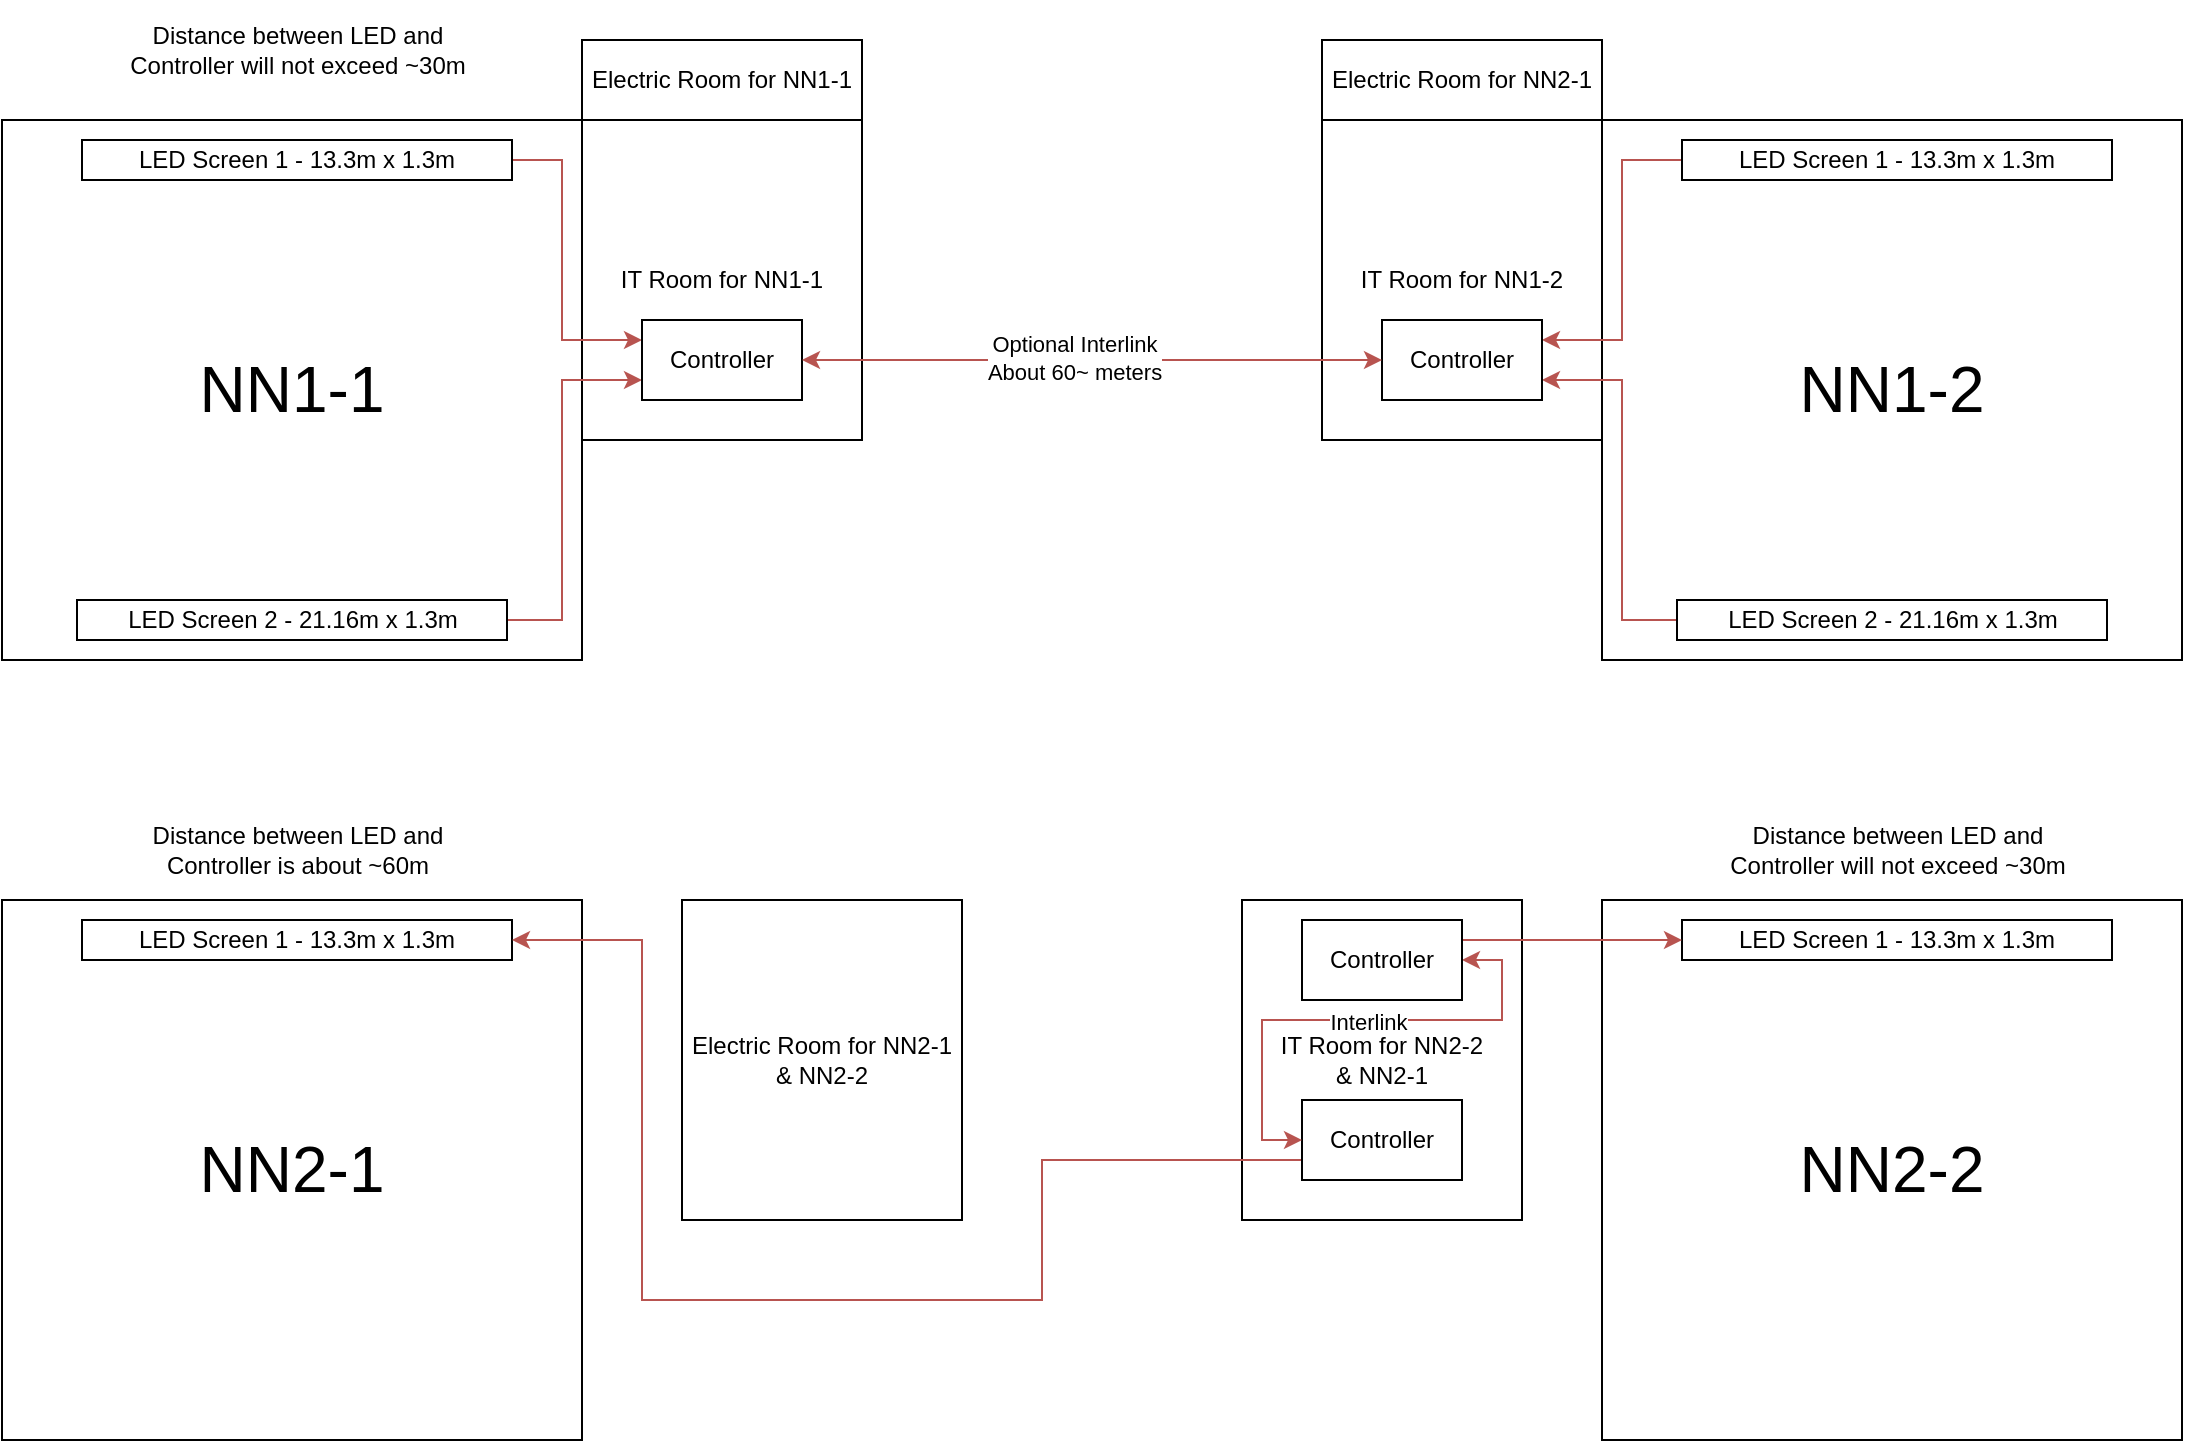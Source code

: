 <mxfile version="13.7.9" type="device"><diagram id="DJdloel8cbQNWxf1Mf86" name="Page-1"><mxGraphModel dx="1531" dy="1164" grid="1" gridSize="10" guides="1" tooltips="1" connect="1" arrows="1" fold="1" page="1" pageScale="1" pageWidth="1654" pageHeight="1169" background="#ffffff" math="0" shadow="0"><root><mxCell id="0"/><mxCell id="1" parent="0"/><mxCell id="PqVftG4Cstbx5mmSxKeG-1" value="&lt;font style=&quot;font-size: 32px&quot;&gt;NN1-1&lt;/font&gt;" style="rounded=0;whiteSpace=wrap;html=1;" vertex="1" parent="1"><mxGeometry x="120" y="230" width="290" height="270" as="geometry"/></mxCell><mxCell id="PqVftG4Cstbx5mmSxKeG-3" value="IT Room for NN1-1" style="rounded=0;whiteSpace=wrap;html=1;" vertex="1" parent="1"><mxGeometry x="410" y="230" width="140" height="160" as="geometry"/></mxCell><mxCell id="PqVftG4Cstbx5mmSxKeG-11" style="edgeStyle=orthogonalEdgeStyle;rounded=0;orthogonalLoop=1;jettySize=auto;html=1;exitX=1;exitY=0.5;exitDx=0;exitDy=0;entryX=0;entryY=0.25;entryDx=0;entryDy=0;fillColor=#f8cecc;strokeColor=#b85450;" edge="1" parent="1" source="PqVftG4Cstbx5mmSxKeG-6" target="PqVftG4Cstbx5mmSxKeG-10"><mxGeometry relative="1" as="geometry"><Array as="points"><mxPoint x="400" y="250"/><mxPoint x="400" y="340"/></Array></mxGeometry></mxCell><mxCell id="PqVftG4Cstbx5mmSxKeG-6" value="LED Screen 1 - 13.3m x 1.3m" style="rounded=0;whiteSpace=wrap;html=1;" vertex="1" parent="1"><mxGeometry x="160" y="240" width="215" height="20" as="geometry"/></mxCell><mxCell id="PqVftG4Cstbx5mmSxKeG-12" style="edgeStyle=orthogonalEdgeStyle;rounded=0;orthogonalLoop=1;jettySize=auto;html=1;entryX=0;entryY=0.75;entryDx=0;entryDy=0;strokeColor=#b85450;fillColor=#f8cecc;" edge="1" parent="1" source="PqVftG4Cstbx5mmSxKeG-7" target="PqVftG4Cstbx5mmSxKeG-10"><mxGeometry relative="1" as="geometry"><Array as="points"><mxPoint x="400" y="480"/><mxPoint x="400" y="360"/></Array></mxGeometry></mxCell><mxCell id="PqVftG4Cstbx5mmSxKeG-7" value="LED Screen 2 - 21.16m x 1.3m" style="rounded=0;whiteSpace=wrap;html=1;" vertex="1" parent="1"><mxGeometry x="157.5" y="470" width="215" height="20" as="geometry"/></mxCell><mxCell id="PqVftG4Cstbx5mmSxKeG-10" value="Controller" style="rounded=0;whiteSpace=wrap;html=1;" vertex="1" parent="1"><mxGeometry x="440" y="330" width="80" height="40" as="geometry"/></mxCell><mxCell id="PqVftG4Cstbx5mmSxKeG-13" value="&lt;font style=&quot;font-size: 32px&quot;&gt;NN1-2&lt;/font&gt;" style="rounded=0;whiteSpace=wrap;html=1;" vertex="1" parent="1"><mxGeometry x="920" y="230" width="290" height="270" as="geometry"/></mxCell><mxCell id="PqVftG4Cstbx5mmSxKeG-14" value="IT Room for NN1-2" style="rounded=0;whiteSpace=wrap;html=1;" vertex="1" parent="1"><mxGeometry x="780" y="230" width="140" height="160" as="geometry"/></mxCell><mxCell id="PqVftG4Cstbx5mmSxKeG-20" style="edgeStyle=orthogonalEdgeStyle;rounded=0;orthogonalLoop=1;jettySize=auto;html=1;exitX=0;exitY=0.5;exitDx=0;exitDy=0;entryX=1;entryY=0.25;entryDx=0;entryDy=0;strokeColor=#b85450;fillColor=#f8cecc;" edge="1" parent="1" source="PqVftG4Cstbx5mmSxKeG-16" target="PqVftG4Cstbx5mmSxKeG-19"><mxGeometry relative="1" as="geometry"><Array as="points"><mxPoint x="930" y="250"/><mxPoint x="930" y="340"/></Array></mxGeometry></mxCell><mxCell id="PqVftG4Cstbx5mmSxKeG-16" value="LED Screen 1 - 13.3m x 1.3m" style="rounded=0;whiteSpace=wrap;html=1;" vertex="1" parent="1"><mxGeometry x="960" y="240" width="215" height="20" as="geometry"/></mxCell><mxCell id="PqVftG4Cstbx5mmSxKeG-21" style="edgeStyle=orthogonalEdgeStyle;rounded=0;orthogonalLoop=1;jettySize=auto;html=1;exitX=0;exitY=0.5;exitDx=0;exitDy=0;entryX=1;entryY=0.75;entryDx=0;entryDy=0;strokeColor=#b85450;fillColor=#f8cecc;" edge="1" parent="1" source="PqVftG4Cstbx5mmSxKeG-18" target="PqVftG4Cstbx5mmSxKeG-19"><mxGeometry relative="1" as="geometry"><Array as="points"><mxPoint x="930" y="480"/><mxPoint x="930" y="360"/></Array></mxGeometry></mxCell><mxCell id="PqVftG4Cstbx5mmSxKeG-18" value="LED Screen 2 - 21.16m x 1.3m" style="rounded=0;whiteSpace=wrap;html=1;" vertex="1" parent="1"><mxGeometry x="957.5" y="470" width="215" height="20" as="geometry"/></mxCell><mxCell id="PqVftG4Cstbx5mmSxKeG-19" value="Controller" style="rounded=0;whiteSpace=wrap;html=1;" vertex="1" parent="1"><mxGeometry x="810" y="330" width="80" height="40" as="geometry"/></mxCell><mxCell id="PqVftG4Cstbx5mmSxKeG-22" style="edgeStyle=orthogonalEdgeStyle;rounded=0;orthogonalLoop=1;jettySize=auto;html=1;exitX=1;exitY=0.5;exitDx=0;exitDy=0;entryX=0;entryY=0.5;entryDx=0;entryDy=0;fillColor=#f8cecc;strokeColor=#b85450;startArrow=classic;startFill=1;" edge="1" parent="1" source="PqVftG4Cstbx5mmSxKeG-10" target="PqVftG4Cstbx5mmSxKeG-19"><mxGeometry relative="1" as="geometry"/></mxCell><mxCell id="PqVftG4Cstbx5mmSxKeG-23" value="Optional Interlink&lt;br&gt;About 60~ meters" style="edgeLabel;html=1;align=center;verticalAlign=middle;resizable=0;points=[];" vertex="1" connectable="0" parent="PqVftG4Cstbx5mmSxKeG-22"><mxGeometry x="-0.061" y="1" relative="1" as="geometry"><mxPoint as="offset"/></mxGeometry></mxCell><mxCell id="PqVftG4Cstbx5mmSxKeG-24" value="&lt;font style=&quot;font-size: 32px&quot;&gt;NN2-1&lt;/font&gt;" style="rounded=0;whiteSpace=wrap;html=1;" vertex="1" parent="1"><mxGeometry x="120" y="620" width="290" height="270" as="geometry"/></mxCell><mxCell id="PqVftG4Cstbx5mmSxKeG-25" value="Electric Room for NN2-1 &amp;amp; NN2-2" style="rounded=0;whiteSpace=wrap;html=1;" vertex="1" parent="1"><mxGeometry x="460" y="620" width="140" height="160" as="geometry"/></mxCell><mxCell id="PqVftG4Cstbx5mmSxKeG-27" value="LED Screen 1 - 13.3m x 1.3m" style="rounded=0;whiteSpace=wrap;html=1;" vertex="1" parent="1"><mxGeometry x="160" y="630" width="215" height="20" as="geometry"/></mxCell><mxCell id="PqVftG4Cstbx5mmSxKeG-31" value="&lt;font style=&quot;font-size: 32px&quot;&gt;NN2-2&lt;/font&gt;" style="rounded=0;whiteSpace=wrap;html=1;" vertex="1" parent="1"><mxGeometry x="920" y="620" width="290" height="270" as="geometry"/></mxCell><mxCell id="PqVftG4Cstbx5mmSxKeG-32" value="IT Room for NN2-2&lt;br&gt;&amp;amp; NN2-1" style="rounded=0;whiteSpace=wrap;html=1;" vertex="1" parent="1"><mxGeometry x="740" y="620" width="140" height="160" as="geometry"/></mxCell><mxCell id="PqVftG4Cstbx5mmSxKeG-34" value="LED Screen 1 - 13.3m x 1.3m" style="rounded=0;whiteSpace=wrap;html=1;" vertex="1" parent="1"><mxGeometry x="960" y="630" width="215" height="20" as="geometry"/></mxCell><mxCell id="PqVftG4Cstbx5mmSxKeG-43" style="edgeStyle=orthogonalEdgeStyle;rounded=0;orthogonalLoop=1;jettySize=auto;html=1;exitX=0;exitY=0.75;exitDx=0;exitDy=0;entryX=1;entryY=0.5;entryDx=0;entryDy=0;startArrow=none;startFill=0;strokeColor=#b85450;fillColor=#f8cecc;" edge="1" parent="1" source="PqVftG4Cstbx5mmSxKeG-37" target="PqVftG4Cstbx5mmSxKeG-27"><mxGeometry relative="1" as="geometry"><Array as="points"><mxPoint x="640" y="750"/><mxPoint x="640" y="820"/><mxPoint x="440" y="820"/><mxPoint x="440" y="640"/></Array></mxGeometry></mxCell><mxCell id="PqVftG4Cstbx5mmSxKeG-37" value="Controller" style="rounded=0;whiteSpace=wrap;html=1;" vertex="1" parent="1"><mxGeometry x="770" y="720" width="80" height="40" as="geometry"/></mxCell><mxCell id="PqVftG4Cstbx5mmSxKeG-38" style="edgeStyle=orthogonalEdgeStyle;rounded=0;orthogonalLoop=1;jettySize=auto;html=1;exitX=1;exitY=0.5;exitDx=0;exitDy=0;entryX=0;entryY=0.5;entryDx=0;entryDy=0;fillColor=#f8cecc;strokeColor=#b85450;startArrow=classic;startFill=1;" edge="1" parent="1" source="PqVftG4Cstbx5mmSxKeG-30" target="PqVftG4Cstbx5mmSxKeG-37"><mxGeometry relative="1" as="geometry"><Array as="points"><mxPoint x="870" y="650"/><mxPoint x="870" y="680"/><mxPoint x="750" y="680"/><mxPoint x="750" y="740"/></Array></mxGeometry></mxCell><mxCell id="PqVftG4Cstbx5mmSxKeG-39" value="Interlink" style="edgeLabel;html=1;align=center;verticalAlign=middle;resizable=0;points=[];" vertex="1" connectable="0" parent="PqVftG4Cstbx5mmSxKeG-38"><mxGeometry x="-0.061" y="1" relative="1" as="geometry"><mxPoint as="offset"/></mxGeometry></mxCell><mxCell id="PqVftG4Cstbx5mmSxKeG-42" style="edgeStyle=orthogonalEdgeStyle;rounded=0;orthogonalLoop=1;jettySize=auto;html=1;exitX=1;exitY=0.25;exitDx=0;exitDy=0;entryX=0;entryY=0.5;entryDx=0;entryDy=0;startArrow=none;startFill=0;strokeColor=#b85450;fillColor=#f8cecc;" edge="1" parent="1" source="PqVftG4Cstbx5mmSxKeG-30" target="PqVftG4Cstbx5mmSxKeG-34"><mxGeometry relative="1" as="geometry"/></mxCell><mxCell id="PqVftG4Cstbx5mmSxKeG-30" value="Controller" style="rounded=0;whiteSpace=wrap;html=1;" vertex="1" parent="1"><mxGeometry x="770" y="630" width="80" height="40" as="geometry"/></mxCell><mxCell id="PqVftG4Cstbx5mmSxKeG-44" value="Electric Room for NN1-1" style="rounded=0;whiteSpace=wrap;html=1;" vertex="1" parent="1"><mxGeometry x="410" y="190" width="140" height="40" as="geometry"/></mxCell><mxCell id="PqVftG4Cstbx5mmSxKeG-45" value="Electric Room for NN2-1" style="rounded=0;whiteSpace=wrap;html=1;" vertex="1" parent="1"><mxGeometry x="780" y="190" width="140" height="40" as="geometry"/></mxCell><mxCell id="PqVftG4Cstbx5mmSxKeG-46" value="Distance between LED and Controller will not exceed ~30m" style="text;html=1;strokeColor=none;fillColor=none;align=center;verticalAlign=middle;whiteSpace=wrap;rounded=0;" vertex="1" parent="1"><mxGeometry x="182.5" y="170" width="170" height="50" as="geometry"/></mxCell><mxCell id="PqVftG4Cstbx5mmSxKeG-48" value="Distance between LED and Controller will not exceed ~30m" style="text;html=1;strokeColor=none;fillColor=none;align=center;verticalAlign=middle;whiteSpace=wrap;rounded=0;" vertex="1" parent="1"><mxGeometry x="982.5" y="570" width="170" height="50" as="geometry"/></mxCell><mxCell id="PqVftG4Cstbx5mmSxKeG-49" value="Distance between LED and Controller is about ~60m" style="text;html=1;strokeColor=none;fillColor=none;align=center;verticalAlign=middle;whiteSpace=wrap;rounded=0;" vertex="1" parent="1"><mxGeometry x="182.5" y="570" width="170" height="50" as="geometry"/></mxCell></root></mxGraphModel></diagram></mxfile>